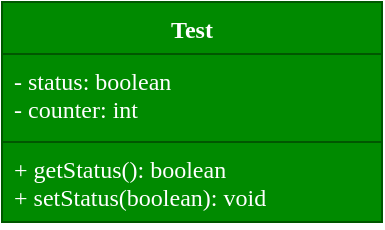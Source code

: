 <mxfile>
    <diagram id="hxYIdDMPcFG8gmKUIuf8" name="Seite-1">
        <mxGraphModel dx="1386" dy="674" grid="1" gridSize="10" guides="1" tooltips="1" connect="1" arrows="1" fold="1" page="1" pageScale="1" pageWidth="827" pageHeight="1169" background="none" math="0" shadow="0">
            <root>
                <mxCell id="0"/>
                <mxCell id="1" parent="0"/>
                <mxCell id="15" value="Test" style="swimlane;fontStyle=1;align=center;verticalAlign=top;childLayout=stackLayout;horizontal=1;startSize=26;horizontalStack=0;resizeParent=1;resizeParentMax=0;resizeLast=0;collapsible=1;marginBottom=0;rounded=0;shadow=0;glass=0;sketch=0;fontFamily=Verdana;fillColor=#008a00;fontColor=#ffffff;strokeColor=#005700;" vertex="1" parent="1">
                    <mxGeometry x="390" y="290" width="190" height="78" as="geometry"/>
                </mxCell>
                <mxCell id="16" value="- status: boolean&#xA;- counter: int" style="text;strokeColor=#005700;fillColor=#008a00;align=left;verticalAlign=top;spacingLeft=4;spacingRight=4;overflow=hidden;rotatable=0;points=[[0,0.5],[1,0.5]];portConstraint=eastwest;rounded=0;shadow=0;glass=0;sketch=0;fontFamily=Verdana;fontColor=#ffffff;" vertex="1" parent="15">
                    <mxGeometry y="26" width="190" height="44" as="geometry"/>
                </mxCell>
                <mxCell id="17" value="" style="line;strokeWidth=1;fillColor=#008a00;align=left;verticalAlign=middle;spacingTop=-1;spacingLeft=3;spacingRight=3;rotatable=0;labelPosition=right;points=[];portConstraint=eastwest;strokeColor=#005700;rounded=0;shadow=0;glass=0;sketch=0;fontFamily=Verdana;fontColor=#ffffff;" vertex="1" parent="15">
                    <mxGeometry y="70" width="190" height="8" as="geometry"/>
                </mxCell>
                <mxCell id="18" value="+ getStatus(): boolean&#xA;+ setStatus(boolean): void " style="text;strokeColor=#005700;fillColor=#008a00;align=left;verticalAlign=top;spacingLeft=4;spacingRight=4;overflow=hidden;rotatable=0;points=[[0,0.5],[1,0.5]];portConstraint=eastwest;rounded=0;shadow=0;glass=0;sketch=0;fontFamily=Verdana;fontColor=#ffffff;" vertex="1" parent="1">
                    <mxGeometry x="390" y="360" width="190" height="40" as="geometry"/>
                </mxCell>
            </root>
        </mxGraphModel>
    </diagram>
</mxfile>